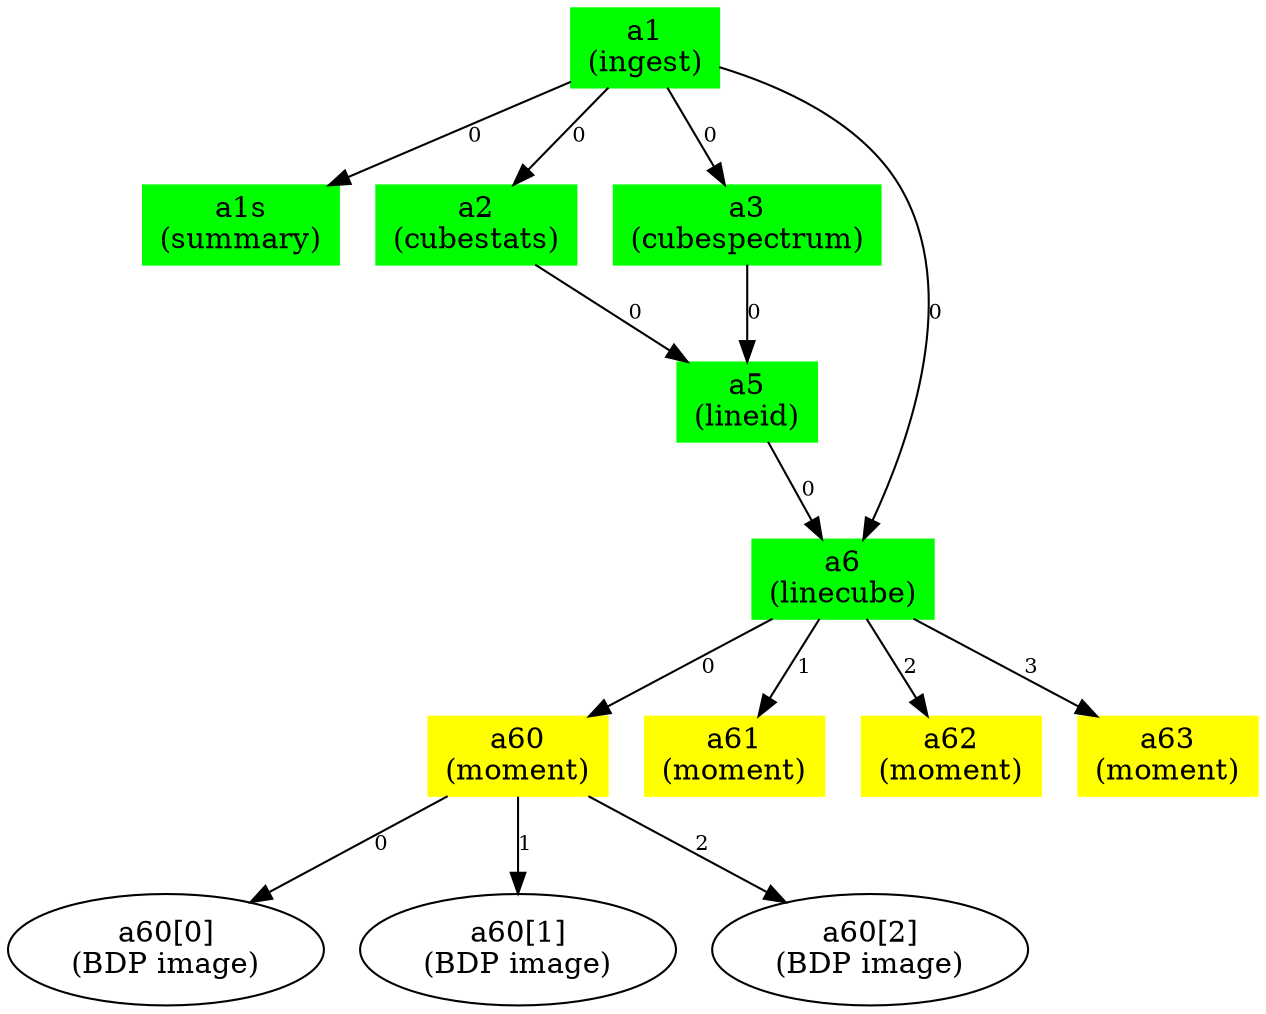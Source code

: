 digraph flow6AT {
  a1 [shape=box,style=filled,color=green,label="a1\n(ingest)"];
  a1 -> a1s [fontsize=10,label="0"];
  a1 -> a2  [fontsize=10,label="0"];
  a1 -> a6  [fontsize=10,label="0"];
  a1 -> a3  [fontsize=10,label="0"];
  
  a1s [shape=box,style=filled,color=green,label="a1s\n(summary)"];

  a2 [shape=box,style=filled,color=green,label="a2\n(cubestats)"];
  a2 -> a5  [fontsize=10,label="0"];

  a3 [shape=box,style=filled,color=green,label="a3\n(cubespectrum)"];
  a3 -> a5  [fontsize=10,label="0"];

  a5 [shape=box,style=filled,color=green,label="a5\n(lineid)"];
  a5 -> a6  [fontsize=10,label="0"];

  a6 [shape=box,style=filled,color=green,label="a6\n(linecube)"];
  a6 -> a60  [fontsize=10,label="0"];
  a6 -> a61  [fontsize=10,label="1"];
  a6 -> a62  [fontsize=10,label="2"];
  a6 -> a63  [fontsize=10,label="3"];

  a60 [shape=box,style=filled,color=yellow,label="a60\n(moment)"];
  a61 [shape=box,style=filled,color=yellow,label="a61\n(moment)"];
  a62 [shape=box,style=filled,color=yellow,label="a62\n(moment)"];
  a63 [shape=box,style=filled,color=yellow,label="a63\n(moment)"];

  a60 -> a60_0  [fontsize=10,label="0"];
  a60 -> a60_1  [fontsize=10,label="1"];
  a60 -> a60_2  [fontsize=10,label="2"];

  a60_0 [label="a60[0]\n(BDP image)"];
  a60_1 [label="a60[1]\n(BDP image)"];
  a60_2 [label="a60[2]\n(BDP image)"];
}
